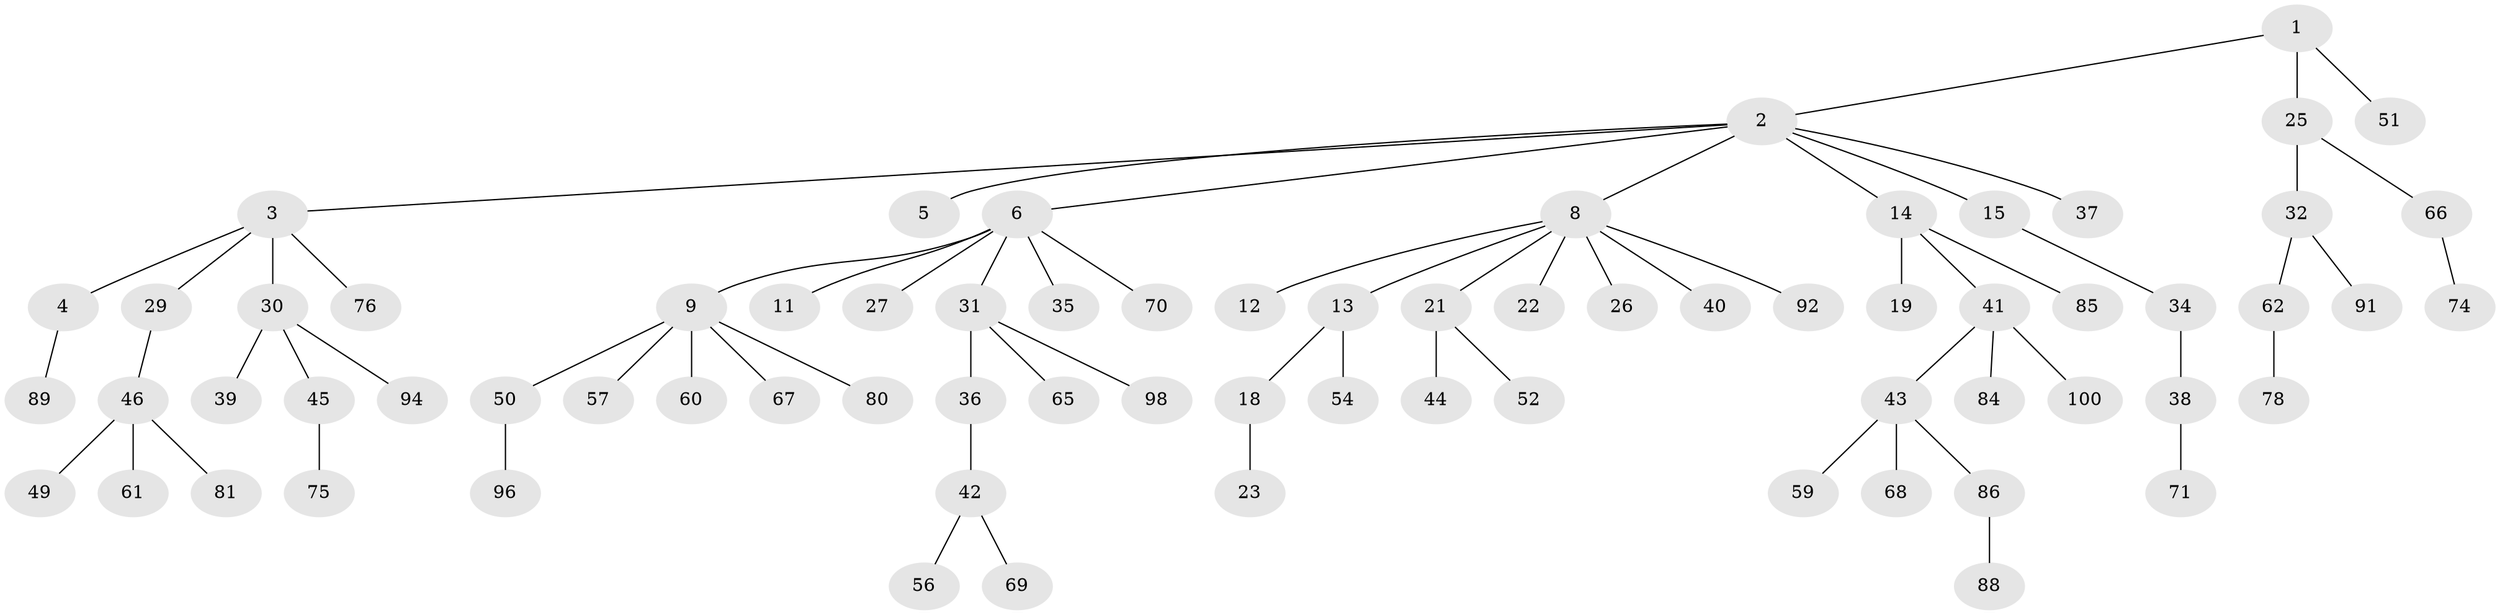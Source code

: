 // Generated by graph-tools (version 1.1) at 2025/24/03/03/25 07:24:06]
// undirected, 73 vertices, 72 edges
graph export_dot {
graph [start="1"]
  node [color=gray90,style=filled];
  1;
  2 [super="+73"];
  3 [super="+10"];
  4 [super="+20"];
  5;
  6 [super="+7"];
  8 [super="+16"];
  9 [super="+17"];
  11;
  12;
  13 [super="+82"];
  14 [super="+33"];
  15;
  18 [super="+28"];
  19;
  21 [super="+63"];
  22;
  23 [super="+24"];
  25 [super="+101"];
  26;
  27;
  29;
  30 [super="+55"];
  31 [super="+102"];
  32 [super="+64"];
  34 [super="+47"];
  35;
  36;
  37;
  38;
  39;
  40;
  41 [super="+97"];
  42 [super="+48"];
  43 [super="+53"];
  44;
  45;
  46 [super="+58"];
  49;
  50;
  51 [super="+99"];
  52;
  54 [super="+90"];
  56;
  57;
  59 [super="+72"];
  60 [super="+77"];
  61;
  62;
  65 [super="+93"];
  66 [super="+95"];
  67 [super="+87"];
  68;
  69;
  70;
  71;
  74;
  75 [super="+79"];
  76;
  78 [super="+83"];
  80;
  81;
  84;
  85;
  86;
  88;
  89;
  91;
  92;
  94;
  96;
  98;
  100;
  1 -- 2;
  1 -- 25;
  1 -- 51;
  2 -- 3;
  2 -- 5;
  2 -- 6;
  2 -- 8;
  2 -- 14;
  2 -- 15;
  2 -- 37;
  3 -- 4;
  3 -- 29;
  3 -- 30;
  3 -- 76;
  4 -- 89;
  6 -- 9;
  6 -- 11;
  6 -- 27;
  6 -- 70;
  6 -- 35;
  6 -- 31;
  8 -- 12;
  8 -- 13;
  8 -- 22;
  8 -- 26;
  8 -- 40;
  8 -- 92;
  8 -- 21;
  9 -- 57;
  9 -- 67;
  9 -- 80;
  9 -- 50;
  9 -- 60;
  13 -- 18;
  13 -- 54;
  14 -- 19;
  14 -- 41;
  14 -- 85;
  15 -- 34;
  18 -- 23;
  21 -- 44;
  21 -- 52;
  25 -- 32;
  25 -- 66;
  29 -- 46;
  30 -- 39;
  30 -- 45;
  30 -- 94;
  31 -- 36;
  31 -- 65;
  31 -- 98;
  32 -- 62;
  32 -- 91;
  34 -- 38;
  36 -- 42;
  38 -- 71;
  41 -- 43;
  41 -- 84;
  41 -- 100;
  42 -- 56;
  42 -- 69;
  43 -- 59;
  43 -- 86;
  43 -- 68;
  45 -- 75;
  46 -- 49;
  46 -- 81;
  46 -- 61;
  50 -- 96;
  62 -- 78;
  66 -- 74;
  86 -- 88;
}
